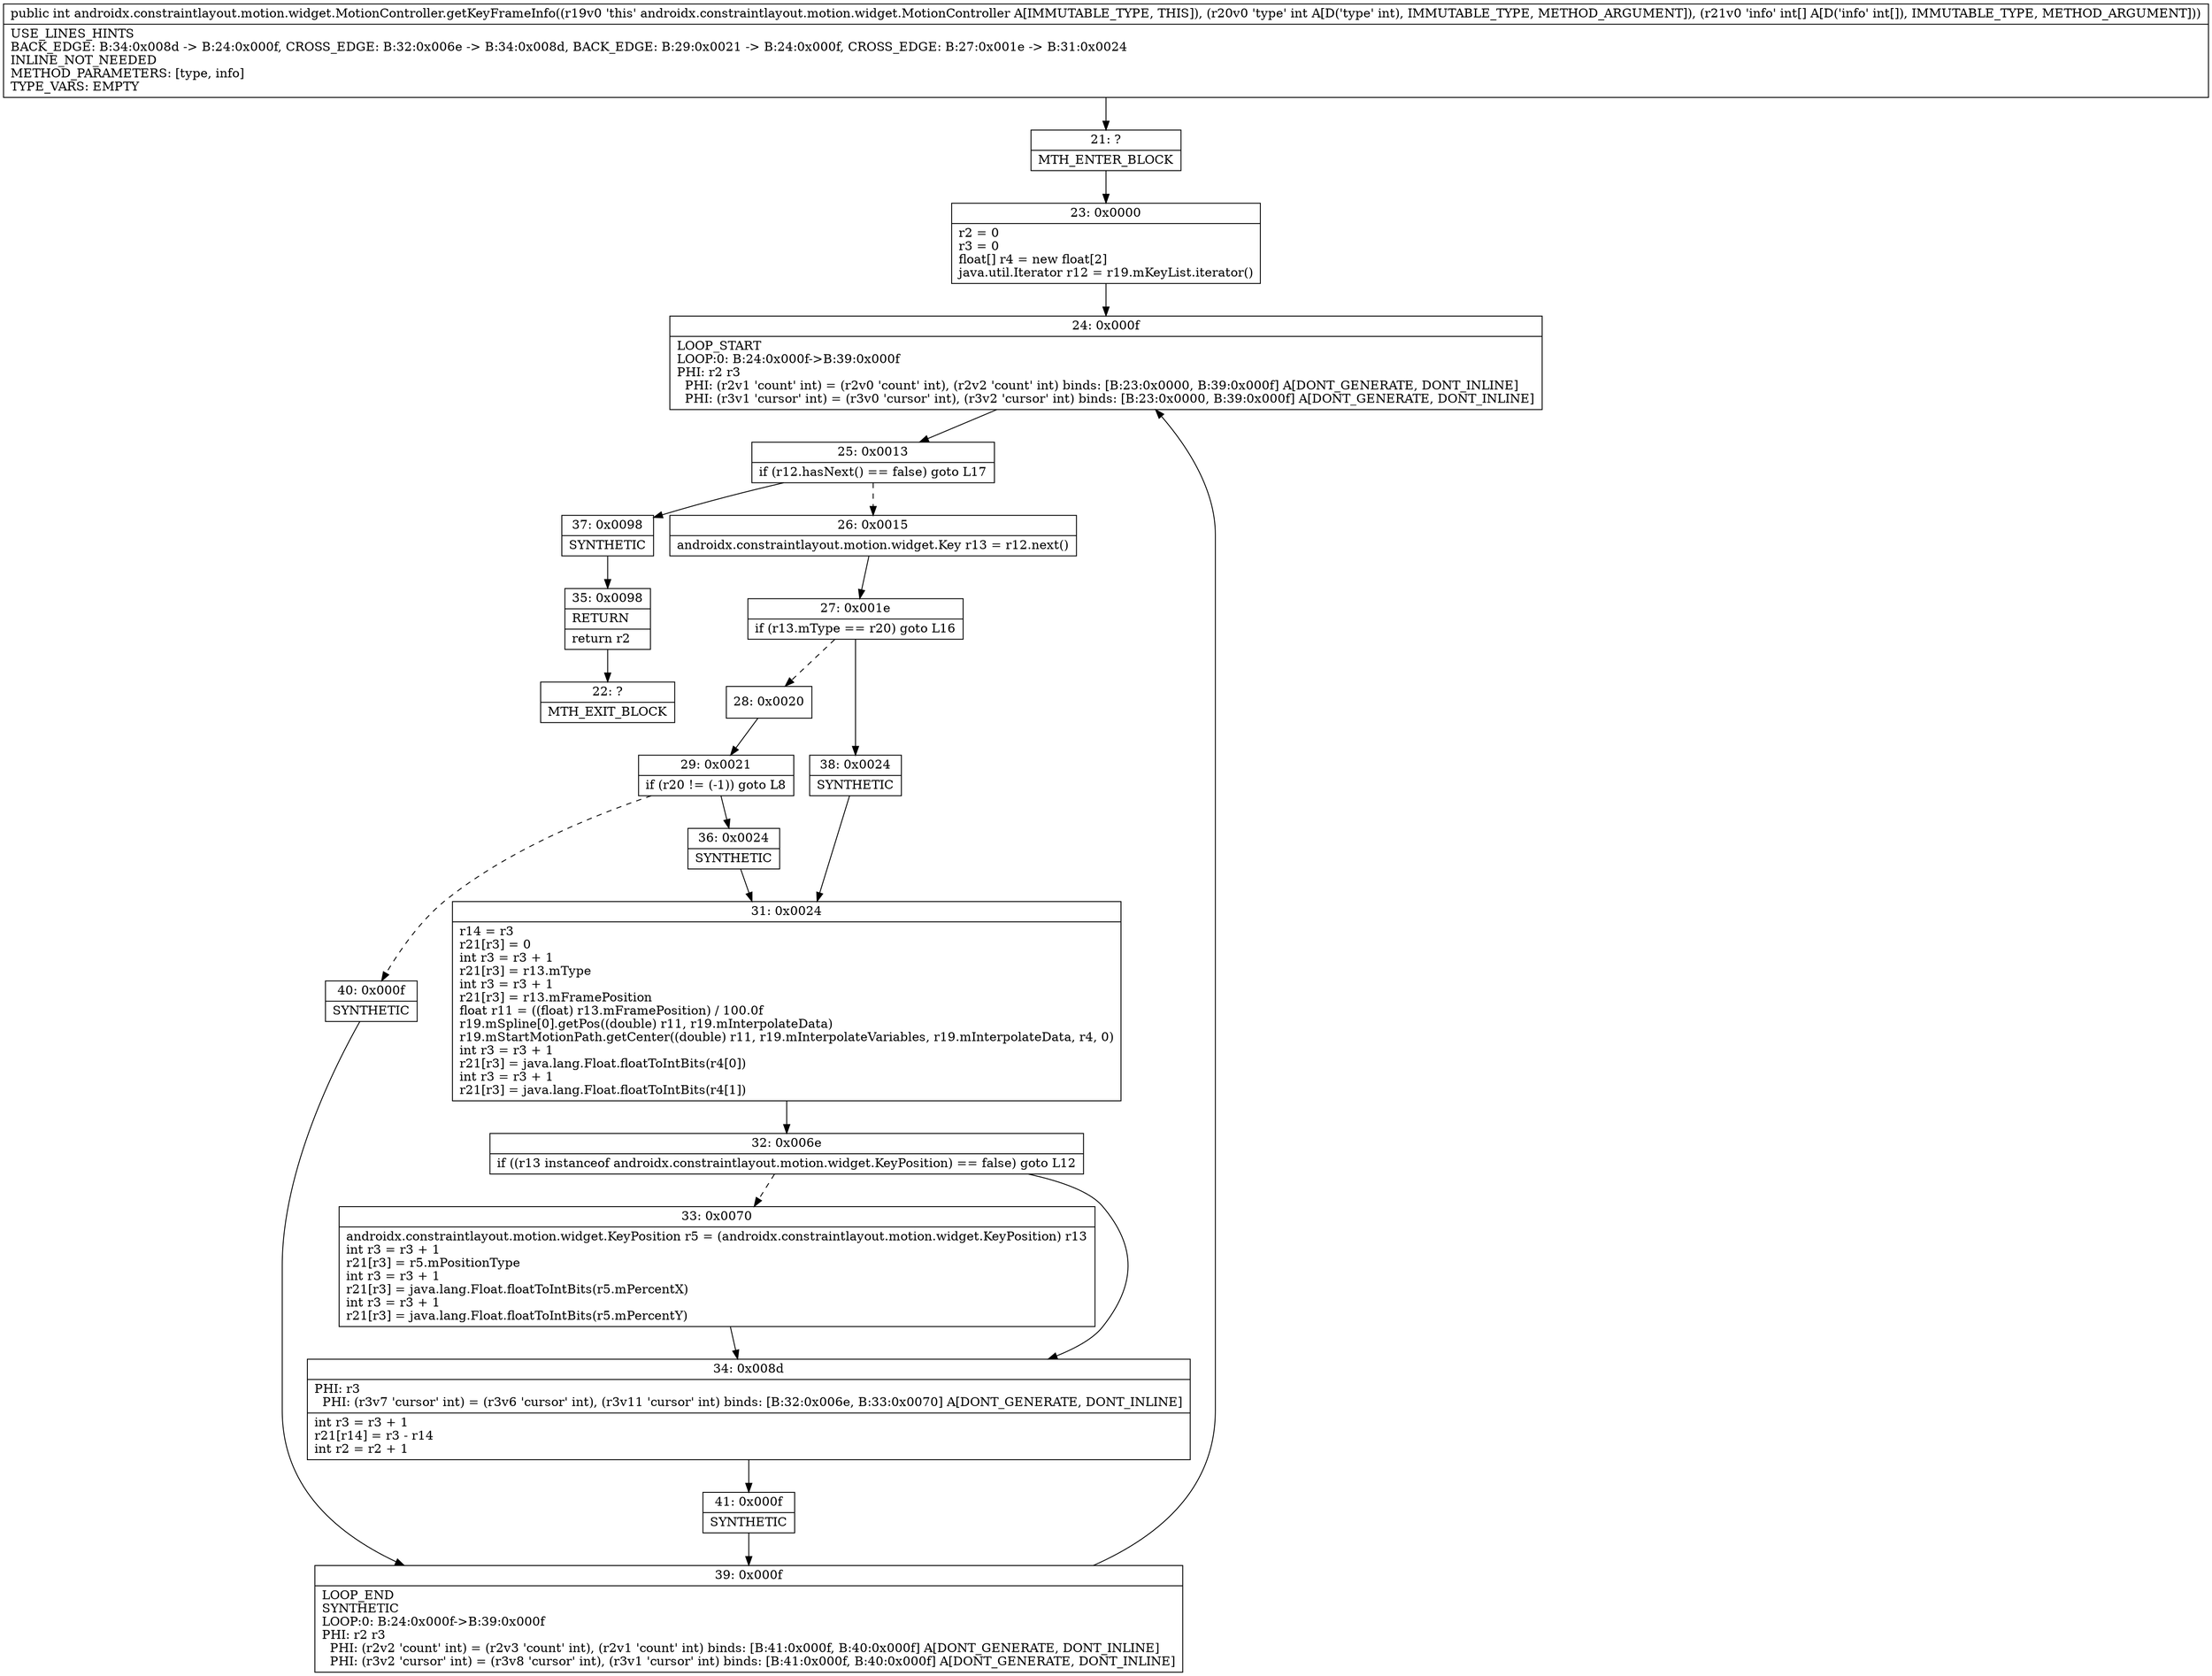 digraph "CFG forandroidx.constraintlayout.motion.widget.MotionController.getKeyFrameInfo(I[I)I" {
Node_21 [shape=record,label="{21\:\ ?|MTH_ENTER_BLOCK\l}"];
Node_23 [shape=record,label="{23\:\ 0x0000|r2 = 0\lr3 = 0\lfloat[] r4 = new float[2]\ljava.util.Iterator r12 = r19.mKeyList.iterator()\l}"];
Node_24 [shape=record,label="{24\:\ 0x000f|LOOP_START\lLOOP:0: B:24:0x000f\-\>B:39:0x000f\lPHI: r2 r3 \l  PHI: (r2v1 'count' int) = (r2v0 'count' int), (r2v2 'count' int) binds: [B:23:0x0000, B:39:0x000f] A[DONT_GENERATE, DONT_INLINE]\l  PHI: (r3v1 'cursor' int) = (r3v0 'cursor' int), (r3v2 'cursor' int) binds: [B:23:0x0000, B:39:0x000f] A[DONT_GENERATE, DONT_INLINE]\l}"];
Node_25 [shape=record,label="{25\:\ 0x0013|if (r12.hasNext() == false) goto L17\l}"];
Node_26 [shape=record,label="{26\:\ 0x0015|androidx.constraintlayout.motion.widget.Key r13 = r12.next()\l}"];
Node_27 [shape=record,label="{27\:\ 0x001e|if (r13.mType == r20) goto L16\l}"];
Node_28 [shape=record,label="{28\:\ 0x0020}"];
Node_29 [shape=record,label="{29\:\ 0x0021|if (r20 != (\-1)) goto L8\l}"];
Node_36 [shape=record,label="{36\:\ 0x0024|SYNTHETIC\l}"];
Node_31 [shape=record,label="{31\:\ 0x0024|r14 = r3\lr21[r3] = 0\lint r3 = r3 + 1\lr21[r3] = r13.mType\lint r3 = r3 + 1\lr21[r3] = r13.mFramePosition\lfloat r11 = ((float) r13.mFramePosition) \/ 100.0f\lr19.mSpline[0].getPos((double) r11, r19.mInterpolateData)\lr19.mStartMotionPath.getCenter((double) r11, r19.mInterpolateVariables, r19.mInterpolateData, r4, 0)\lint r3 = r3 + 1\lr21[r3] = java.lang.Float.floatToIntBits(r4[0])\lint r3 = r3 + 1\lr21[r3] = java.lang.Float.floatToIntBits(r4[1])\l}"];
Node_32 [shape=record,label="{32\:\ 0x006e|if ((r13 instanceof androidx.constraintlayout.motion.widget.KeyPosition) == false) goto L12\l}"];
Node_33 [shape=record,label="{33\:\ 0x0070|androidx.constraintlayout.motion.widget.KeyPosition r5 = (androidx.constraintlayout.motion.widget.KeyPosition) r13\lint r3 = r3 + 1\lr21[r3] = r5.mPositionType\lint r3 = r3 + 1\lr21[r3] = java.lang.Float.floatToIntBits(r5.mPercentX)\lint r3 = r3 + 1\lr21[r3] = java.lang.Float.floatToIntBits(r5.mPercentY)\l}"];
Node_34 [shape=record,label="{34\:\ 0x008d|PHI: r3 \l  PHI: (r3v7 'cursor' int) = (r3v6 'cursor' int), (r3v11 'cursor' int) binds: [B:32:0x006e, B:33:0x0070] A[DONT_GENERATE, DONT_INLINE]\l|int r3 = r3 + 1\lr21[r14] = r3 \- r14\lint r2 = r2 + 1\l}"];
Node_41 [shape=record,label="{41\:\ 0x000f|SYNTHETIC\l}"];
Node_39 [shape=record,label="{39\:\ 0x000f|LOOP_END\lSYNTHETIC\lLOOP:0: B:24:0x000f\-\>B:39:0x000f\lPHI: r2 r3 \l  PHI: (r2v2 'count' int) = (r2v3 'count' int), (r2v1 'count' int) binds: [B:41:0x000f, B:40:0x000f] A[DONT_GENERATE, DONT_INLINE]\l  PHI: (r3v2 'cursor' int) = (r3v8 'cursor' int), (r3v1 'cursor' int) binds: [B:41:0x000f, B:40:0x000f] A[DONT_GENERATE, DONT_INLINE]\l}"];
Node_40 [shape=record,label="{40\:\ 0x000f|SYNTHETIC\l}"];
Node_38 [shape=record,label="{38\:\ 0x0024|SYNTHETIC\l}"];
Node_37 [shape=record,label="{37\:\ 0x0098|SYNTHETIC\l}"];
Node_35 [shape=record,label="{35\:\ 0x0098|RETURN\l|return r2\l}"];
Node_22 [shape=record,label="{22\:\ ?|MTH_EXIT_BLOCK\l}"];
MethodNode[shape=record,label="{public int androidx.constraintlayout.motion.widget.MotionController.getKeyFrameInfo((r19v0 'this' androidx.constraintlayout.motion.widget.MotionController A[IMMUTABLE_TYPE, THIS]), (r20v0 'type' int A[D('type' int), IMMUTABLE_TYPE, METHOD_ARGUMENT]), (r21v0 'info' int[] A[D('info' int[]), IMMUTABLE_TYPE, METHOD_ARGUMENT]))  | USE_LINES_HINTS\lBACK_EDGE: B:34:0x008d \-\> B:24:0x000f, CROSS_EDGE: B:32:0x006e \-\> B:34:0x008d, BACK_EDGE: B:29:0x0021 \-\> B:24:0x000f, CROSS_EDGE: B:27:0x001e \-\> B:31:0x0024\lINLINE_NOT_NEEDED\lMETHOD_PARAMETERS: [type, info]\lTYPE_VARS: EMPTY\l}"];
MethodNode -> Node_21;Node_21 -> Node_23;
Node_23 -> Node_24;
Node_24 -> Node_25;
Node_25 -> Node_26[style=dashed];
Node_25 -> Node_37;
Node_26 -> Node_27;
Node_27 -> Node_28[style=dashed];
Node_27 -> Node_38;
Node_28 -> Node_29;
Node_29 -> Node_36;
Node_29 -> Node_40[style=dashed];
Node_36 -> Node_31;
Node_31 -> Node_32;
Node_32 -> Node_33[style=dashed];
Node_32 -> Node_34;
Node_33 -> Node_34;
Node_34 -> Node_41;
Node_41 -> Node_39;
Node_39 -> Node_24;
Node_40 -> Node_39;
Node_38 -> Node_31;
Node_37 -> Node_35;
Node_35 -> Node_22;
}

